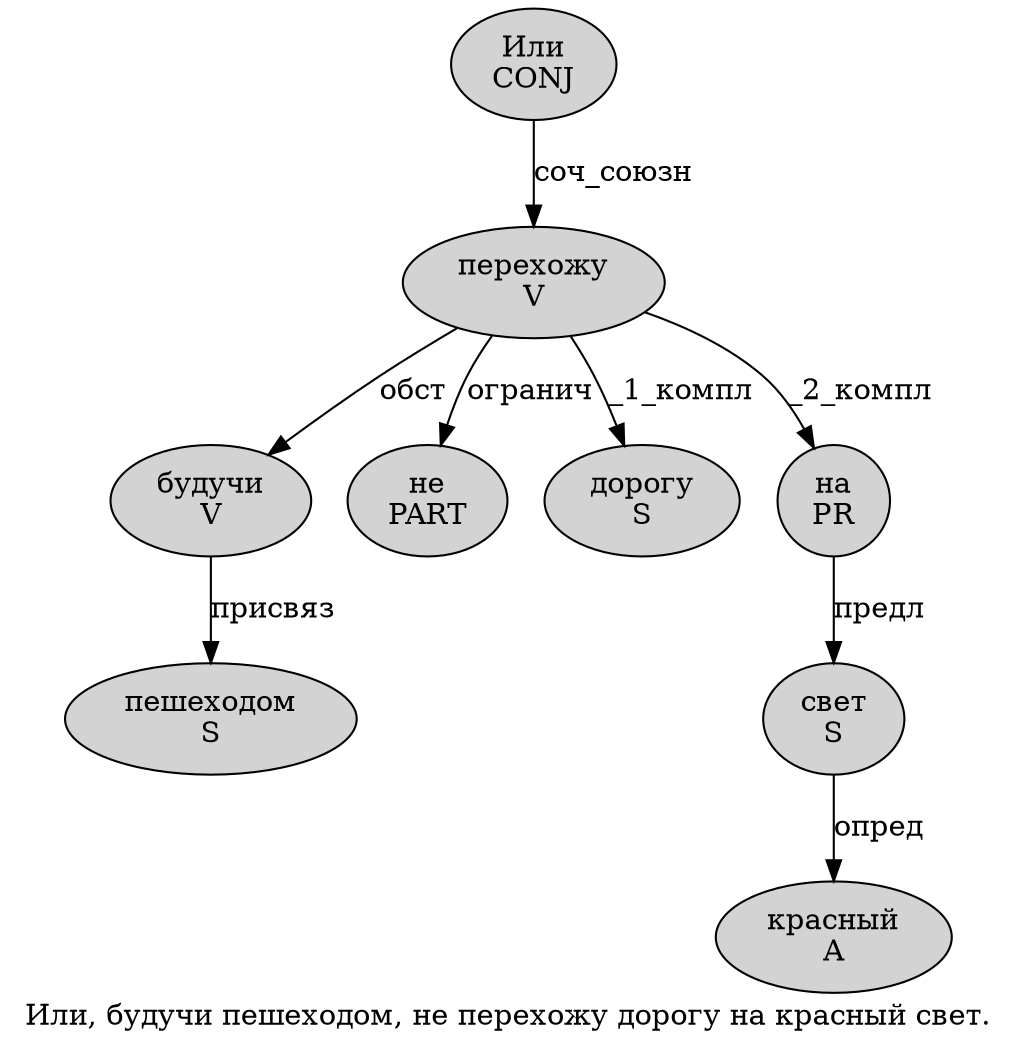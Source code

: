 digraph SENTENCE_1053 {
	graph [label="Или, будучи пешеходом, не перехожу дорогу на красный свет."]
	node [style=filled]
		0 [label="Или
CONJ" color="" fillcolor=lightgray penwidth=1 shape=ellipse]
		2 [label="будучи
V" color="" fillcolor=lightgray penwidth=1 shape=ellipse]
		3 [label="пешеходом
S" color="" fillcolor=lightgray penwidth=1 shape=ellipse]
		5 [label="не
PART" color="" fillcolor=lightgray penwidth=1 shape=ellipse]
		6 [label="перехожу
V" color="" fillcolor=lightgray penwidth=1 shape=ellipse]
		7 [label="дорогу
S" color="" fillcolor=lightgray penwidth=1 shape=ellipse]
		8 [label="на
PR" color="" fillcolor=lightgray penwidth=1 shape=ellipse]
		9 [label="красный
A" color="" fillcolor=lightgray penwidth=1 shape=ellipse]
		10 [label="свет
S" color="" fillcolor=lightgray penwidth=1 shape=ellipse]
			10 -> 9 [label="опред"]
			8 -> 10 [label="предл"]
			0 -> 6 [label="соч_союзн"]
			6 -> 2 [label="обст"]
			6 -> 5 [label="огранич"]
			6 -> 7 [label="_1_компл"]
			6 -> 8 [label="_2_компл"]
			2 -> 3 [label="присвяз"]
}